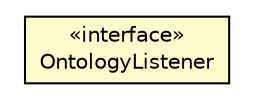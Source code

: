 #!/usr/local/bin/dot
#
# Class diagram 
# Generated by UMLGraph version R5_6-24-gf6e263 (http://www.umlgraph.org/)
#

digraph G {
	edge [fontname="Helvetica",fontsize=10,labelfontname="Helvetica",labelfontsize=10];
	node [fontname="Helvetica",fontsize=10,shape=plaintext];
	nodesep=0.25;
	ranksep=0.5;
	// org.universAAL.middleware.util.OntologyListener
	c313189 [label=<<table title="org.universAAL.middleware.util.OntologyListener" border="0" cellborder="1" cellspacing="0" cellpadding="2" port="p" bgcolor="lemonChiffon" href="./OntologyListener.html">
		<tr><td><table border="0" cellspacing="0" cellpadding="1">
<tr><td align="center" balign="center"> &#171;interface&#187; </td></tr>
<tr><td align="center" balign="center"> OntologyListener </td></tr>
		</table></td></tr>
		</table>>, URL="./OntologyListener.html", fontname="Helvetica", fontcolor="black", fontsize=10.0];
}

